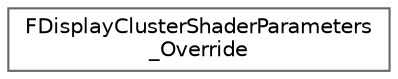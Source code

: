 digraph "Graphical Class Hierarchy"
{
 // INTERACTIVE_SVG=YES
 // LATEX_PDF_SIZE
  bgcolor="transparent";
  edge [fontname=Helvetica,fontsize=10,labelfontname=Helvetica,labelfontsize=10];
  node [fontname=Helvetica,fontsize=10,shape=box,height=0.2,width=0.4];
  rankdir="LR";
  Node0 [id="Node000000",label="FDisplayClusterShaderParameters\l_Override",height=0.2,width=0.4,color="grey40", fillcolor="white", style="filled",URL="$d4/d00/classFDisplayClusterShaderParameters__Override.html",tooltip=" "];
}
